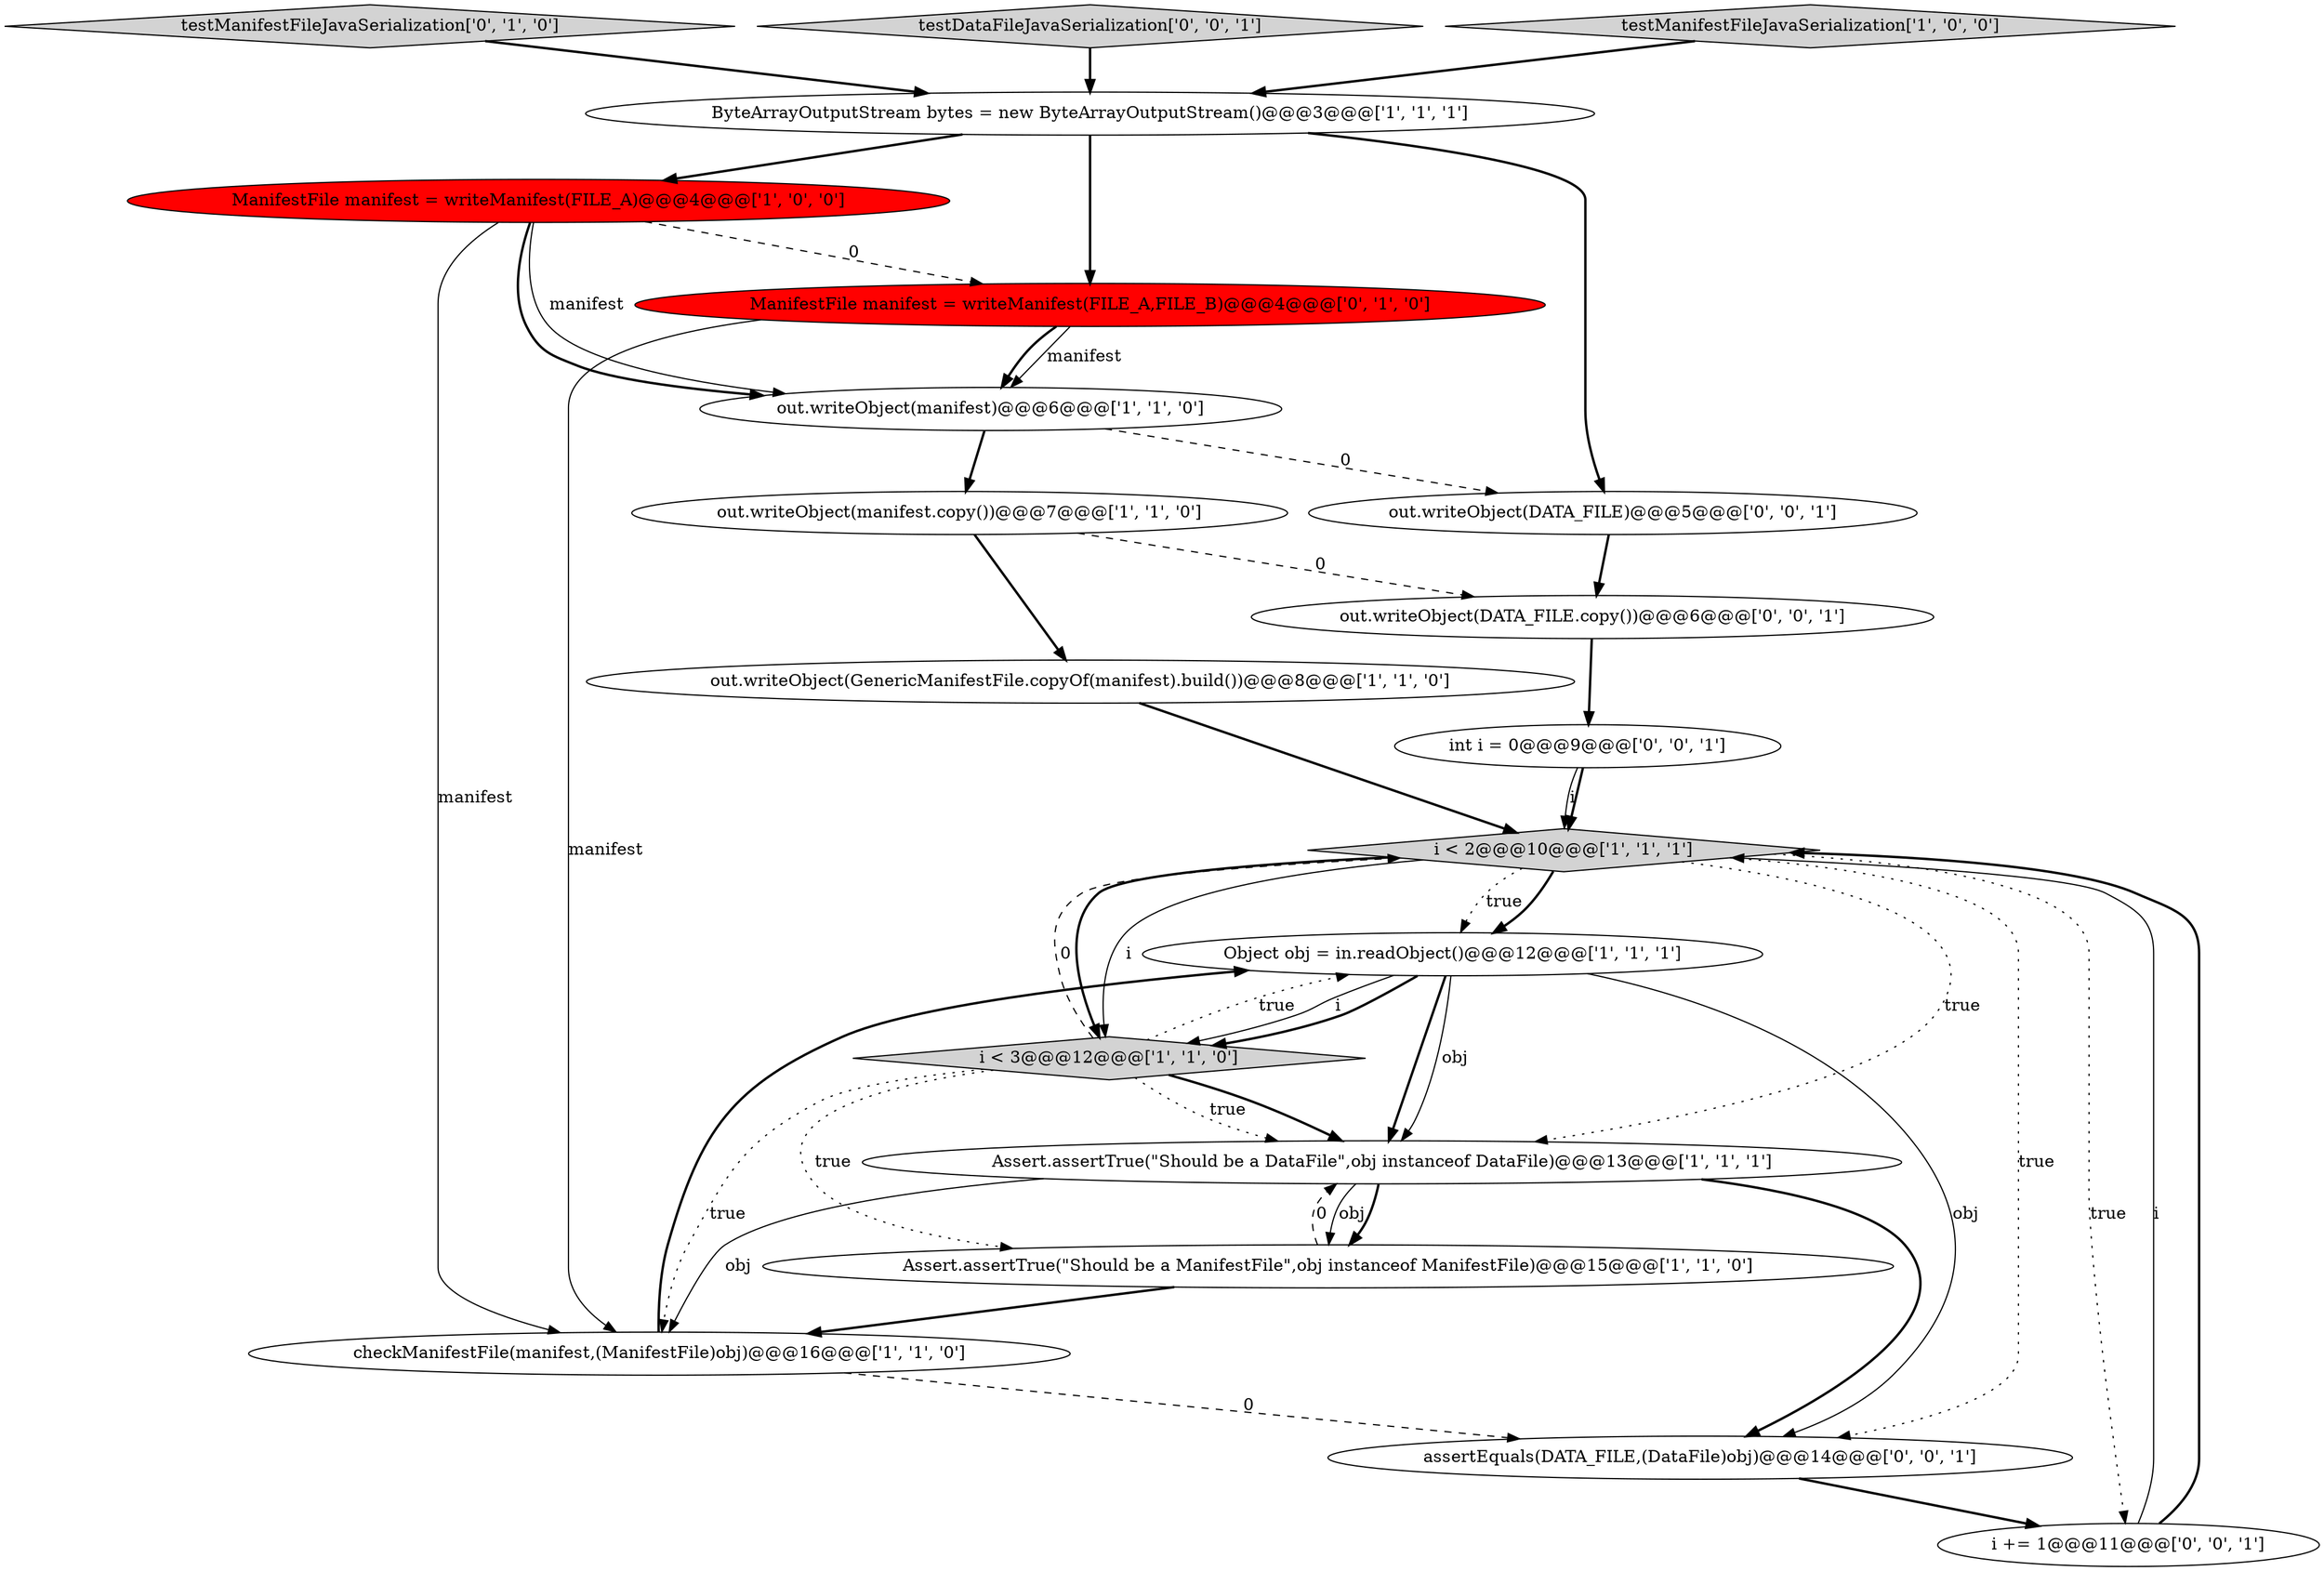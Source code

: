 digraph {
17 [style = filled, label = "int i = 0@@@9@@@['0', '0', '1']", fillcolor = white, shape = ellipse image = "AAA0AAABBB3BBB"];
1 [style = filled, label = "out.writeObject(manifest.copy())@@@7@@@['1', '1', '0']", fillcolor = white, shape = ellipse image = "AAA0AAABBB1BBB"];
15 [style = filled, label = "out.writeObject(DATA_FILE)@@@5@@@['0', '0', '1']", fillcolor = white, shape = ellipse image = "AAA0AAABBB3BBB"];
18 [style = filled, label = "i += 1@@@11@@@['0', '0', '1']", fillcolor = white, shape = ellipse image = "AAA0AAABBB3BBB"];
14 [style = filled, label = "out.writeObject(DATA_FILE.copy())@@@6@@@['0', '0', '1']", fillcolor = white, shape = ellipse image = "AAA0AAABBB3BBB"];
3 [style = filled, label = "ByteArrayOutputStream bytes = new ByteArrayOutputStream()@@@3@@@['1', '1', '1']", fillcolor = white, shape = ellipse image = "AAA0AAABBB1BBB"];
2 [style = filled, label = "ManifestFile manifest = writeManifest(FILE_A)@@@4@@@['1', '0', '0']", fillcolor = red, shape = ellipse image = "AAA1AAABBB1BBB"];
0 [style = filled, label = "out.writeObject(manifest)@@@6@@@['1', '1', '0']", fillcolor = white, shape = ellipse image = "AAA0AAABBB1BBB"];
6 [style = filled, label = "Object obj = in.readObject()@@@12@@@['1', '1', '1']", fillcolor = white, shape = ellipse image = "AAA0AAABBB1BBB"];
12 [style = filled, label = "testManifestFileJavaSerialization['0', '1', '0']", fillcolor = lightgray, shape = diamond image = "AAA0AAABBB2BBB"];
7 [style = filled, label = "i < 2@@@10@@@['1', '1', '1']", fillcolor = lightgray, shape = diamond image = "AAA0AAABBB1BBB"];
10 [style = filled, label = "Assert.assertTrue(\"Should be a DataFile\",obj instanceof DataFile)@@@13@@@['1', '1', '1']", fillcolor = white, shape = ellipse image = "AAA0AAABBB1BBB"];
19 [style = filled, label = "assertEquals(DATA_FILE,(DataFile)obj)@@@14@@@['0', '0', '1']", fillcolor = white, shape = ellipse image = "AAA0AAABBB3BBB"];
13 [style = filled, label = "ManifestFile manifest = writeManifest(FILE_A,FILE_B)@@@4@@@['0', '1', '0']", fillcolor = red, shape = ellipse image = "AAA1AAABBB2BBB"];
4 [style = filled, label = "i < 3@@@12@@@['1', '1', '0']", fillcolor = lightgray, shape = diamond image = "AAA0AAABBB1BBB"];
8 [style = filled, label = "out.writeObject(GenericManifestFile.copyOf(manifest).build())@@@8@@@['1', '1', '0']", fillcolor = white, shape = ellipse image = "AAA0AAABBB1BBB"];
11 [style = filled, label = "Assert.assertTrue(\"Should be a ManifestFile\",obj instanceof ManifestFile)@@@15@@@['1', '1', '0']", fillcolor = white, shape = ellipse image = "AAA0AAABBB1BBB"];
5 [style = filled, label = "checkManifestFile(manifest,(ManifestFile)obj)@@@16@@@['1', '1', '0']", fillcolor = white, shape = ellipse image = "AAA0AAABBB1BBB"];
16 [style = filled, label = "testDataFileJavaSerialization['0', '0', '1']", fillcolor = lightgray, shape = diamond image = "AAA0AAABBB3BBB"];
9 [style = filled, label = "testManifestFileJavaSerialization['1', '0', '0']", fillcolor = lightgray, shape = diamond image = "AAA0AAABBB1BBB"];
10->11 [style = solid, label="obj"];
4->6 [style = dotted, label="true"];
4->10 [style = bold, label=""];
16->3 [style = bold, label=""];
4->5 [style = dotted, label="true"];
7->6 [style = dotted, label="true"];
10->5 [style = solid, label="obj"];
18->7 [style = solid, label="i"];
19->18 [style = bold, label=""];
6->4 [style = solid, label="i"];
11->10 [style = dashed, label="0"];
1->8 [style = bold, label=""];
7->10 [style = dotted, label="true"];
15->14 [style = bold, label=""];
1->14 [style = dashed, label="0"];
4->10 [style = dotted, label="true"];
7->19 [style = dotted, label="true"];
2->0 [style = solid, label="manifest"];
10->19 [style = bold, label=""];
13->0 [style = solid, label="manifest"];
4->11 [style = dotted, label="true"];
0->15 [style = dashed, label="0"];
6->19 [style = solid, label="obj"];
14->17 [style = bold, label=""];
3->15 [style = bold, label=""];
7->4 [style = bold, label=""];
13->5 [style = solid, label="manifest"];
17->7 [style = solid, label="i"];
7->4 [style = solid, label="i"];
8->7 [style = bold, label=""];
6->10 [style = solid, label="obj"];
17->7 [style = bold, label=""];
6->4 [style = bold, label=""];
11->5 [style = bold, label=""];
2->0 [style = bold, label=""];
2->5 [style = solid, label="manifest"];
5->6 [style = bold, label=""];
3->2 [style = bold, label=""];
4->7 [style = dashed, label="0"];
2->13 [style = dashed, label="0"];
0->1 [style = bold, label=""];
6->10 [style = bold, label=""];
7->6 [style = bold, label=""];
7->18 [style = dotted, label="true"];
3->13 [style = bold, label=""];
9->3 [style = bold, label=""];
12->3 [style = bold, label=""];
18->7 [style = bold, label=""];
5->19 [style = dashed, label="0"];
13->0 [style = bold, label=""];
10->11 [style = bold, label=""];
}
